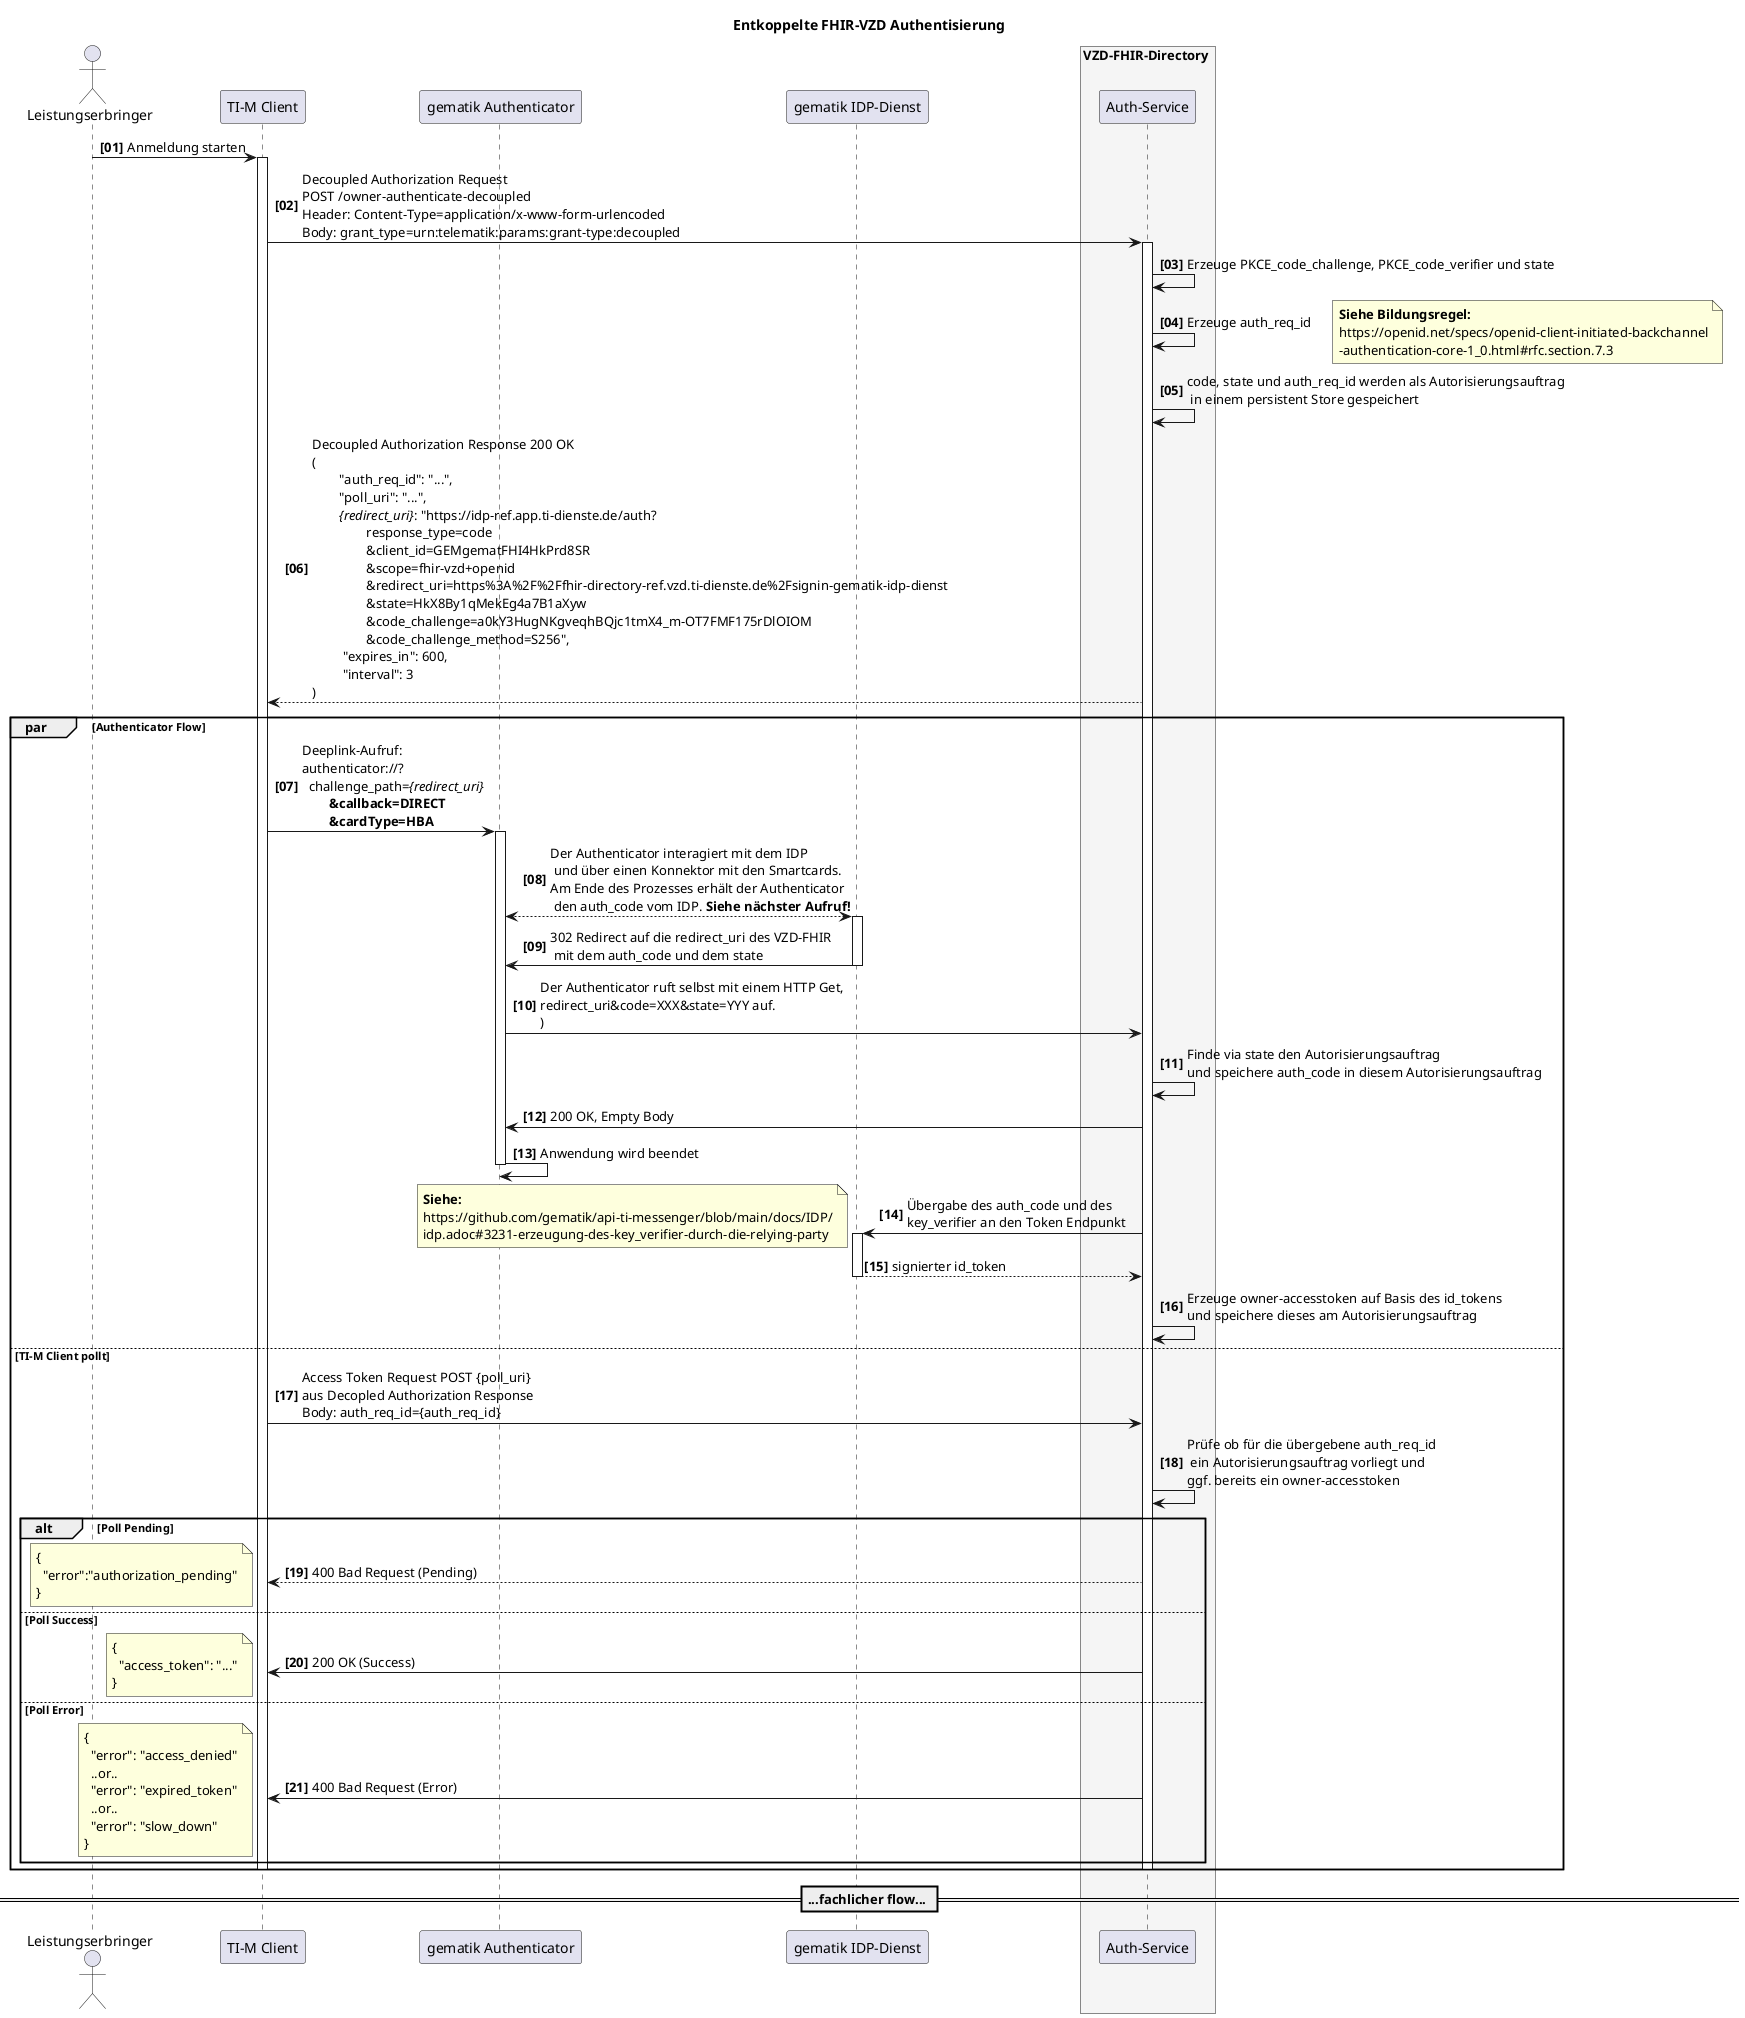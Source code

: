 @startuml
autonumber 1 1 "<b>[00]"
title "Entkoppelte FHIR-VZD Authentisierung"

actor User as "Leistungserbringer"
participant TIMClient as "TI-M Client"
participant Authenticator as "gematik Authenticator"

participant "gematik IDP-Dienst" as IdpDienst
box VZD-FHIR-Directory #WhiteSmoke
    participant "Auth-Service" as VzdAuth
end box

User->TIMClient++: Anmeldung starten

TIMClient -> VzdAuth++: Decoupled Authorization Request\nPOST /owner-authenticate-decoupled\nHeader: Content-Type=application/x-www-form-urlencoded\nBody: grant_type=urn:telematik:params:grant-type:decoupled
  VzdAuth -> VzdAuth: Erzeuge PKCE_code_challenge, PKCE_code_verifier und state
VzdAuth -> VzdAuth: Erzeuge auth_req_id
note right: **Siehe Bildungsregel:**\nhttps://openid.net/specs/openid-client-initiated-backchannel\n-authentication-core-1_0.html#rfc.section.7.3
VzdAuth -> VzdAuth: code, state und auth_req_id werden als Autorisierungsauftrag\n in einem persistent Store gespeichert


VzdAuth --> TIMClient: Decoupled Authorization Response 200 OK \n(\n\t"auth_req_id": "...",\n\t"poll_uri": "...",\n\t//{redirect_uri}//: "https://idp-ref.app.ti-dienste.de/auth?\n\t\tresponse_type=code\n\t\t&client_id=GEMgematFHI4HkPrd8SR\n\t\t&scope=fhir-vzd+openid\n\t\t&redirect_uri=https%3A%2F%2Ffhir-directory-ref.vzd.ti-dienste.de%2Fsignin-gematik-idp-dienst\n\t\t&state=HkX8By1qMekEg4a7B1aXyw\n\t\t&code_challenge=a0kY3HugNKgveqhBQjc1tmX4_m-OT7FMF175rDlOIOM\n\t\t&code_challenge_method=S256",\n\t "expires_in": 600,\n\t "interval": 3\n)

par Authenticator Flow

TIMClient -> Authenticator++: Deeplink-Aufruf:\nauthenticator://?\n  challenge_path=//{redirect_uri}//\n\t**&callback=DIRECT**\n\t**&cardType=HBA**
Authenticator <--> IdpDienst++: Der Authenticator interagiert mit dem IDP\n und über einen Konnektor mit den Smartcards.\nAm Ende des Prozesses erhält der Authenticator\n den auth_code vom IDP. **Siehe nächster Aufruf!**
IdpDienst -> Authenticator: 302 Redirect auf die redirect_uri des VZD-FHIR\n mit dem auth_code und dem state
deactivate IdpDienst
Authenticator -> VzdAuth: Der Authenticator ruft selbst mit einem HTTP Get,\nredirect_uri&code=XXX&state=YYY auf.\n)
VzdAuth -> VzdAuth: Finde via state den Autorisierungsauftrag\nund speichere auth_code in diesem Autorisierungsauftrag
VzdAuth -> Authenticator: 200 OK, Empty Body
Authenticator->Authenticator--: Anwendung wird beendet
VzdAuth->IdpDienst++: Übergabe des auth_code und des\nkey_verifier an den Token Endpunkt
note left: **Siehe:**\nhttps://github.com/gematik/api-ti-messenger/blob/main/docs/IDP/\nidp.adoc#3231-erzeugung-des-key_verifier-durch-die-relying-party
return signierter id_token
VzdAuth->VzdAuth: Erzeuge owner-accesstoken auf Basis des id_tokens\nund speichere dieses am Autorisierungsauftrag

else TI-M Client pollt

TIMClient -> VzdAuth: Access Token Request POST {poll_uri}\naus Decopled Authorization Response\nBody: auth_req_id={auth_req_id}
VzdAuth->VzdAuth: Prüfe ob für die übergebene auth_req_id\n ein Autorisierungsauftrag vorliegt und \nggf. bereits ein owner-accesstoken

alt Poll Pending
VzdAuth --> TIMClient: 400 Bad Request (Pending)
note left
{
  "error":"authorization_pending"
}
end note
else Poll Success
VzdAuth -> TIMClient: 200 OK (Success)
note left
{
  "access_token": "..."
}
end note
else Poll Error
VzdAuth -> TIMClient: 400 Bad Request (Error)
note left
{
  "error": "access_denied"
  ..or..
  "error": "expired_token"
  ..or..
  "error": "slow_down"
}
end note
end
deactivate TIMClient
deactivate VzdAuth
end
== ...fachlicher flow... ==
@enduml